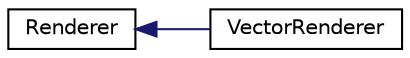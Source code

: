 digraph "Graphical Class Hierarchy"
{
  edge [fontname="Helvetica",fontsize="10",labelfontname="Helvetica",labelfontsize="10"];
  node [fontname="Helvetica",fontsize="10",shape=record];
  rankdir="LR";
  Node0 [label="Renderer",height=0.2,width=0.4,color="black", fillcolor="white", style="filled",URL="$classRenderer.html"];
  Node0 -> Node1 [dir="back",color="midnightblue",fontsize="10",style="solid",fontname="Helvetica"];
  Node1 [label="VectorRenderer",height=0.2,width=0.4,color="black", fillcolor="white", style="filled",URL="$classVectorRenderer.html"];
}
